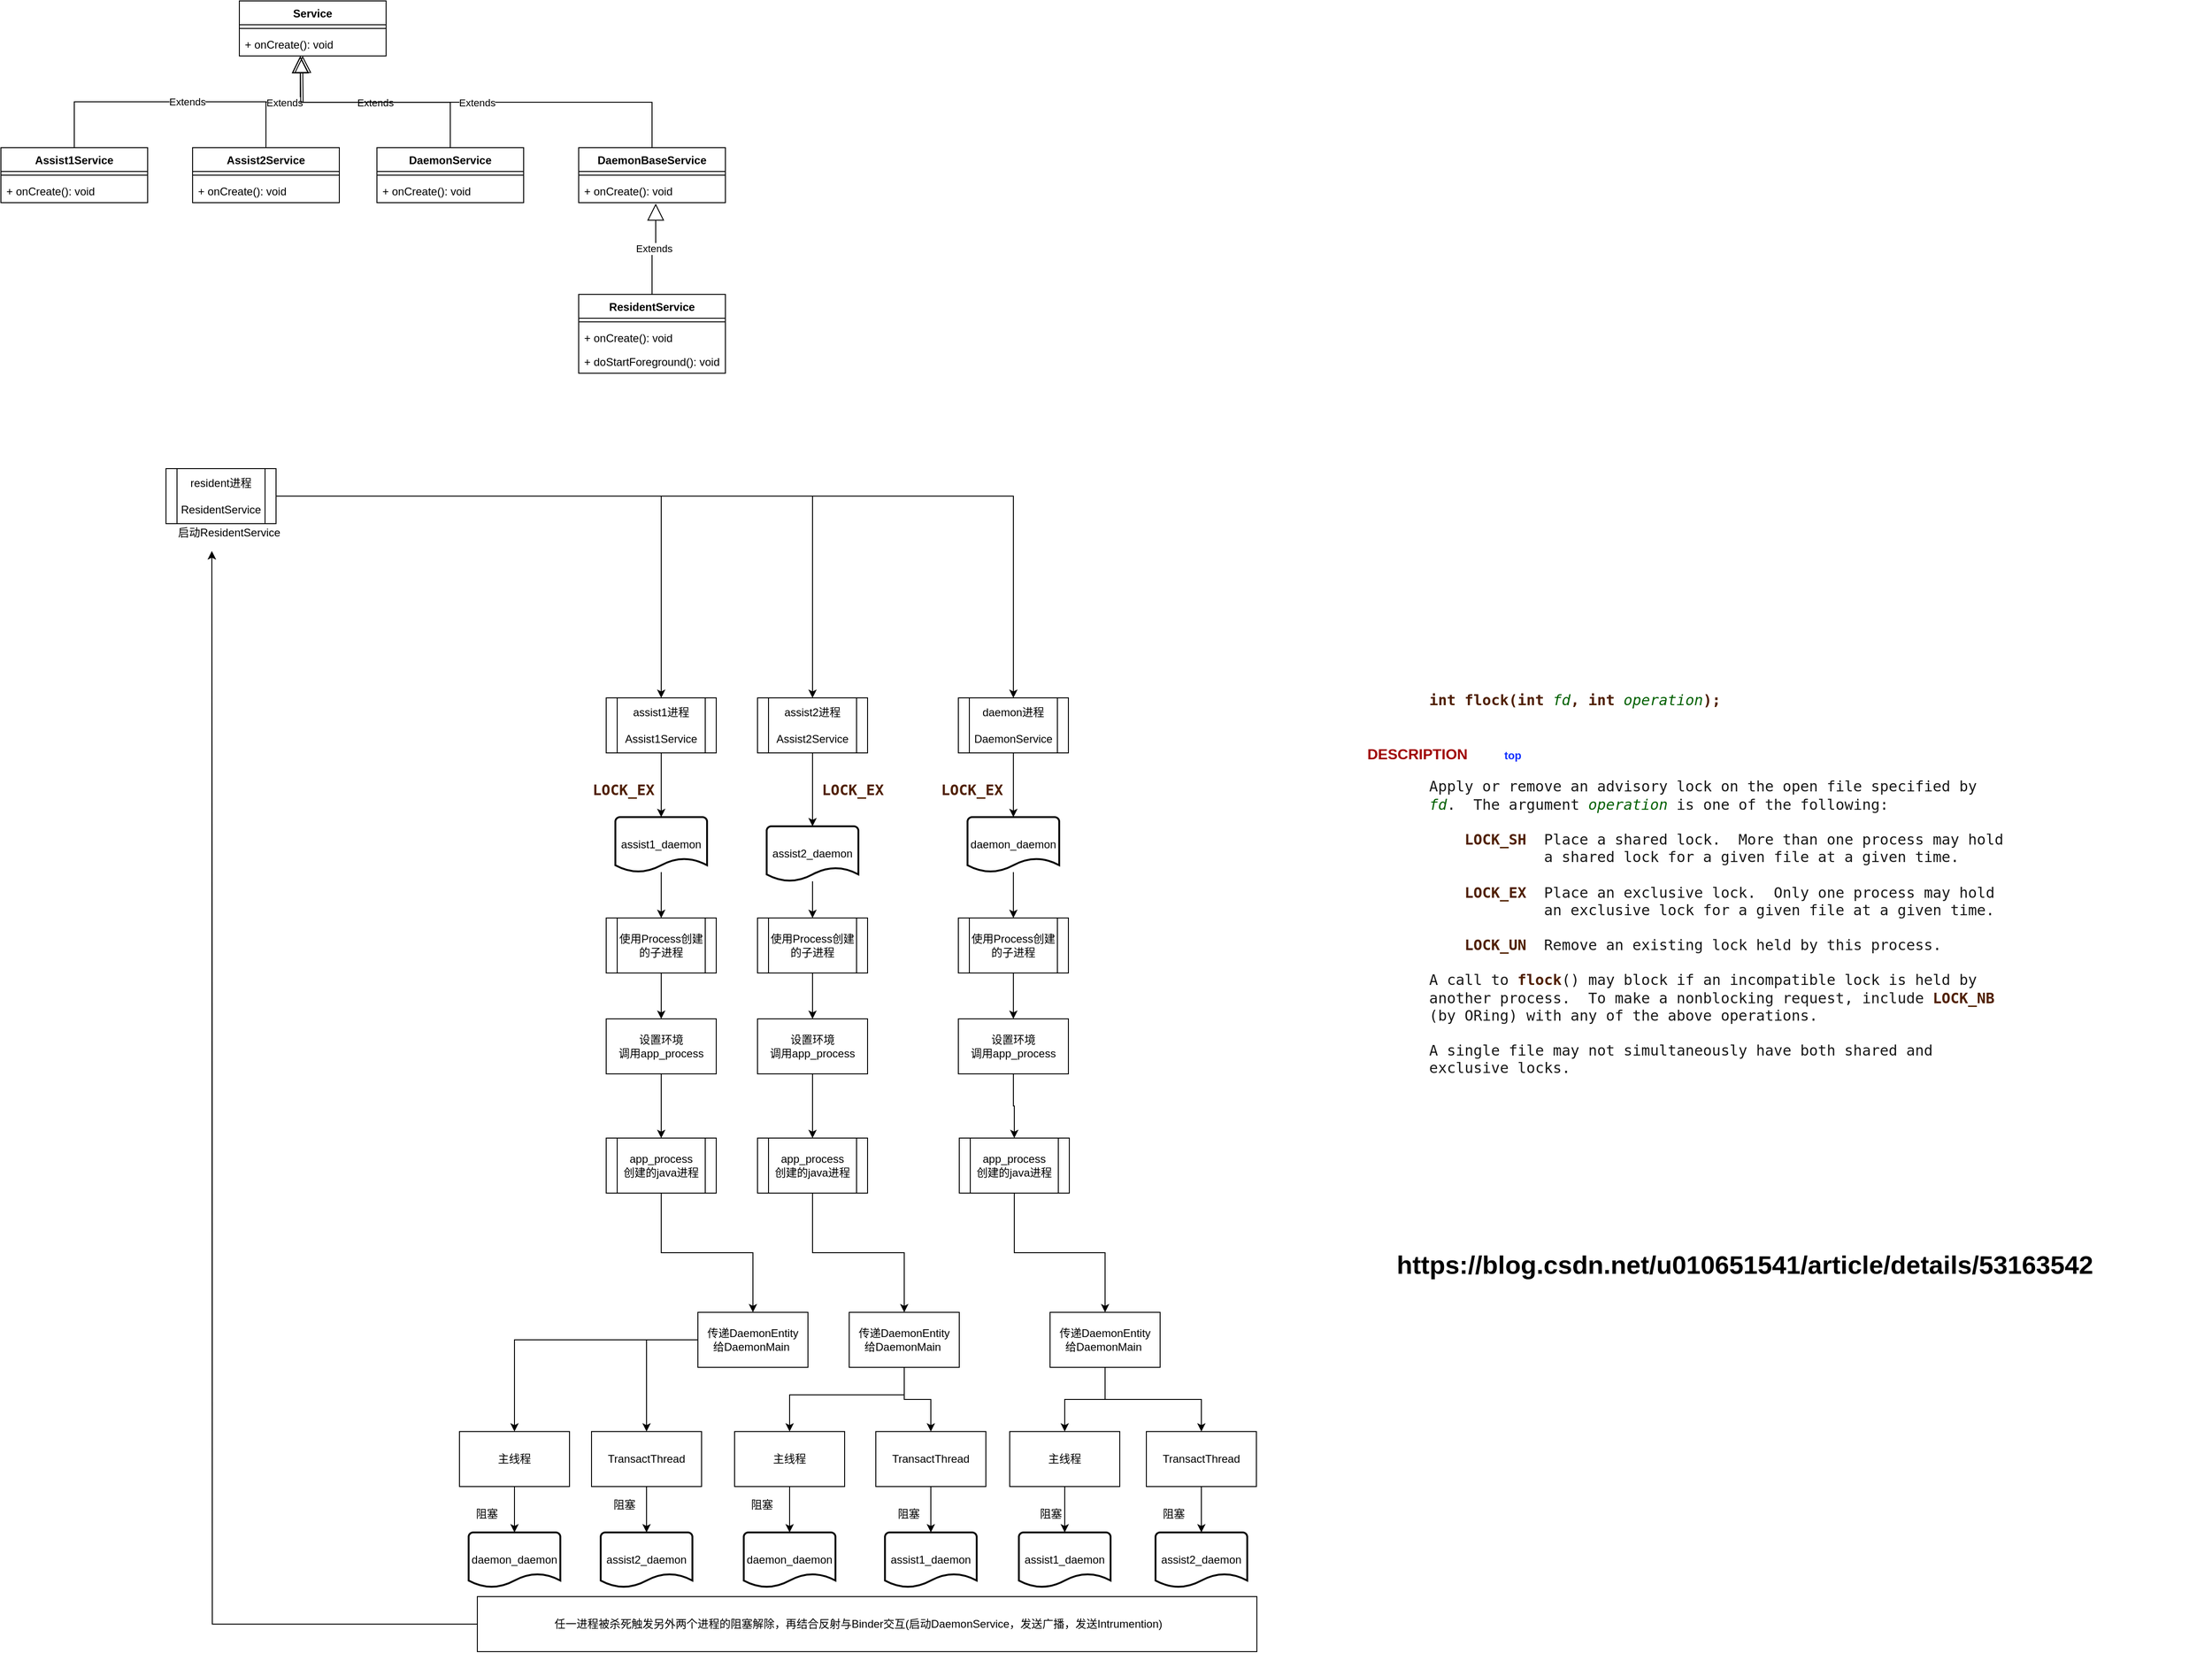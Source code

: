 <mxfile version="14.6.11" type="device"><diagram id="rw_P_wk5QD01GWZdQe3H" name="Page-1"><mxGraphModel dx="1860" dy="1899" grid="1" gridSize="10" guides="1" tooltips="1" connect="1" arrows="1" fold="1" page="1" pageScale="1" pageWidth="827" pageHeight="1169" math="0" shadow="0"><root><mxCell id="0"/><mxCell id="1" parent="0"/><mxCell id="n9msBzMhFrwVP_GC7P4T-9" value="&lt;meta charset=&quot;utf-8&quot;&gt;&lt;pre style=&quot;margin-left: 8px ; font-family: monospace , &amp;quot;courier&amp;quot; ; color: rgb(24 , 24 , 24) ; font-size: 16px ; font-style: normal ; font-weight: 400 ; letter-spacing: normal ; text-indent: 0px ; text-transform: none ; word-spacing: 0px&quot;&gt;       &lt;b style=&quot;color: rgb(80 , 32 , 0)&quot;&gt;int flock(int &lt;/b&gt;&lt;i style=&quot;color: rgb(0 , 96 , 0)&quot;&gt;fd&lt;/i&gt;&lt;b style=&quot;color: rgb(80 , 32 , 0)&quot;&gt;, int &lt;/b&gt;&lt;i style=&quot;color: rgb(0 , 96 , 0)&quot;&gt;operation&lt;/i&gt;&lt;b style=&quot;color: rgb(80 , 32 , 0)&quot;&gt;);&lt;/b&gt;&#10;&lt;/pre&gt;&lt;h2 style=&quot;font-family: helvetica, sans-serif; font-weight: bold; margin-left: 8px; margin-right: 8px; color: rgb(160, 0, 0); margin-top: 25px; padding-top: 15px; font-size: 16px; font-style: normal; letter-spacing: normal; text-indent: 0px; text-transform: none; word-spacing: 0px;&quot;&gt;&lt;a id=&quot;DESCRIPTION&quot; href=&quot;https://man7.org/linux/man-pages/man2/flock.2.html#DESCRIPTION&quot; style=&quot;color: rgb(16 , 48 , 255) ; text-decoration: none&quot;&gt;&lt;/a&gt;DESCRIPTION &amp;nbsp; &amp;nbsp; &amp;nbsp; &amp;nbsp;&lt;span&gt;&amp;nbsp;&lt;/span&gt;&lt;a href=&quot;https://man7.org/linux/man-pages/man2/flock.2.html#top_of_page&quot; style=&quot;color: rgb(16 , 48 , 255) ; text-decoration: none&quot;&gt;&lt;span class=&quot;top-link&quot; style=&quot;font-size: 12px&quot;&gt;top&lt;/span&gt;&lt;/a&gt;&lt;/h2&gt;&lt;pre style=&quot;margin-left: 8px ; font-family: monospace , &amp;quot;courier&amp;quot; ; color: rgb(24 , 24 , 24) ; font-size: 16px ; font-style: normal ; font-weight: 400 ; letter-spacing: normal ; text-indent: 0px ; text-transform: none ; word-spacing: 0px&quot;&gt;       Apply or remove an advisory lock on the open file specified by&#10;       &lt;i style=&quot;color: rgb(0 , 96 , 0)&quot;&gt;fd&lt;/i&gt;.  The argument &lt;i style=&quot;color: rgb(0 , 96 , 0)&quot;&gt;operation&lt;/i&gt; is one of the following:&#10;&#10;           &lt;b style=&quot;color: rgb(80 , 32 , 0)&quot;&gt;LOCK_SH  &lt;/b&gt;Place a shared lock.  More than one process may hold&#10;                    a shared lock for a given file at a given time.&#10;&#10;           &lt;b style=&quot;color: rgb(80 , 32 , 0)&quot;&gt;LOCK_EX  &lt;/b&gt;Place an exclusive lock.  Only one process may hold&#10;                    an exclusive lock for a given file at a given time.&#10;&#10;           &lt;b style=&quot;color: rgb(80 , 32 , 0)&quot;&gt;LOCK_UN  &lt;/b&gt;Remove an existing lock held by this process.&#10;&#10;       A call to &lt;b style=&quot;color: rgb(80 , 32 , 0)&quot;&gt;flock&lt;/b&gt;() may block if an incompatible lock is held by&#10;       another process.  To make a nonblocking request, include &lt;b style=&quot;color: rgb(80 , 32 , 0)&quot;&gt;LOCK_NB&lt;/b&gt;&#10;       (by ORing) with any of the above operations.&#10;&#10;       A single file may not simultaneously have both shared and&#10;       exclusive locks.&#10;&lt;/pre&gt;&lt;br class=&quot;Apple-interchange-newline&quot;&gt;" style="text;whiteSpace=wrap;html=1;" parent="1" vertex="1"><mxGeometry x="850" y="-40" width="550" height="460" as="geometry"/></mxCell><mxCell id="SELJ1RAGJERemipmRytM-29" style="edgeStyle=orthogonalEdgeStyle;rounded=0;orthogonalLoop=1;jettySize=auto;html=1;entryX=0.5;entryY=0;entryDx=0;entryDy=0;entryPerimeter=0;" parent="1" source="SELJ1RAGJERemipmRytM-4" target="SELJ1RAGJERemipmRytM-27" edge="1"><mxGeometry relative="1" as="geometry"/></mxCell><mxCell id="SELJ1RAGJERemipmRytM-4" value="assist1进程&lt;br&gt;&lt;br&gt;Assist1Service" style="shape=process;whiteSpace=wrap;html=1;backgroundOutline=1;" parent="1" vertex="1"><mxGeometry x="30" y="-10" width="120" height="60" as="geometry"/></mxCell><mxCell id="SELJ1RAGJERemipmRytM-30" style="edgeStyle=orthogonalEdgeStyle;rounded=0;orthogonalLoop=1;jettySize=auto;html=1;entryX=0.5;entryY=0;entryDx=0;entryDy=0;entryPerimeter=0;" parent="1" source="SELJ1RAGJERemipmRytM-5" target="SELJ1RAGJERemipmRytM-28" edge="1"><mxGeometry relative="1" as="geometry"/></mxCell><mxCell id="SELJ1RAGJERemipmRytM-5" value="assist2进程&lt;br&gt;&lt;br&gt;Assist2Service" style="shape=process;whiteSpace=wrap;html=1;backgroundOutline=1;" parent="1" vertex="1"><mxGeometry x="195" y="-10" width="120" height="60" as="geometry"/></mxCell><mxCell id="SELJ1RAGJERemipmRytM-143" style="edgeStyle=orthogonalEdgeStyle;rounded=0;orthogonalLoop=1;jettySize=auto;html=1;entryX=0.5;entryY=0;entryDx=0;entryDy=0;" parent="1" source="SELJ1RAGJERemipmRytM-7" target="SELJ1RAGJERemipmRytM-4" edge="1"><mxGeometry relative="1" as="geometry"/></mxCell><mxCell id="SELJ1RAGJERemipmRytM-144" style="edgeStyle=orthogonalEdgeStyle;rounded=0;orthogonalLoop=1;jettySize=auto;html=1;" parent="1" source="SELJ1RAGJERemipmRytM-7" target="SELJ1RAGJERemipmRytM-5" edge="1"><mxGeometry relative="1" as="geometry"/></mxCell><mxCell id="SELJ1RAGJERemipmRytM-145" style="edgeStyle=orthogonalEdgeStyle;rounded=0;orthogonalLoop=1;jettySize=auto;html=1;entryX=0.5;entryY=0;entryDx=0;entryDy=0;" parent="1" source="SELJ1RAGJERemipmRytM-7" target="SELJ1RAGJERemipmRytM-8" edge="1"><mxGeometry relative="1" as="geometry"/></mxCell><mxCell id="SELJ1RAGJERemipmRytM-7" value="resident进程&lt;br&gt;&lt;br&gt;ResidentService" style="shape=process;whiteSpace=wrap;html=1;backgroundOutline=1;" parent="1" vertex="1"><mxGeometry x="-450" y="-260" width="120" height="60" as="geometry"/></mxCell><mxCell id="SELJ1RAGJERemipmRytM-93" style="edgeStyle=orthogonalEdgeStyle;rounded=0;orthogonalLoop=1;jettySize=auto;html=1;" parent="1" source="SELJ1RAGJERemipmRytM-8" target="SELJ1RAGJERemipmRytM-86" edge="1"><mxGeometry relative="1" as="geometry"/></mxCell><mxCell id="SELJ1RAGJERemipmRytM-8" value="daemon进程&lt;br&gt;&lt;br&gt;DaemonService" style="shape=process;whiteSpace=wrap;html=1;backgroundOutline=1;" parent="1" vertex="1"><mxGeometry x="414" y="-10" width="120" height="60" as="geometry"/></mxCell><mxCell id="SELJ1RAGJERemipmRytM-9" value="启动ResidentService" style="text;html=1;strokeColor=none;fillColor=none;align=center;verticalAlign=middle;whiteSpace=wrap;rounded=0;" parent="1" vertex="1"><mxGeometry x="-461" y="-200" width="160" height="20" as="geometry"/></mxCell><mxCell id="SELJ1RAGJERemipmRytM-11" value="ResidentService" style="swimlane;fontStyle=1;align=center;verticalAlign=top;childLayout=stackLayout;horizontal=1;startSize=26;horizontalStack=0;resizeParent=1;resizeParentMax=0;resizeLast=0;collapsible=1;marginBottom=0;" parent="1" vertex="1"><mxGeometry y="-450" width="160" height="86" as="geometry"/></mxCell><mxCell id="SELJ1RAGJERemipmRytM-13" value="" style="line;strokeWidth=1;fillColor=none;align=left;verticalAlign=middle;spacingTop=-1;spacingLeft=3;spacingRight=3;rotatable=0;labelPosition=right;points=[];portConstraint=eastwest;" parent="SELJ1RAGJERemipmRytM-11" vertex="1"><mxGeometry y="26" width="160" height="8" as="geometry"/></mxCell><mxCell id="SELJ1RAGJERemipmRytM-20" value="+ onCreate(): void" style="text;strokeColor=none;fillColor=none;align=left;verticalAlign=top;spacingLeft=4;spacingRight=4;overflow=hidden;rotatable=0;points=[[0,0.5],[1,0.5]];portConstraint=eastwest;" parent="SELJ1RAGJERemipmRytM-11" vertex="1"><mxGeometry y="34" width="160" height="26" as="geometry"/></mxCell><mxCell id="SELJ1RAGJERemipmRytM-14" value="+ doStartForeground(): void" style="text;strokeColor=none;fillColor=none;align=left;verticalAlign=top;spacingLeft=4;spacingRight=4;overflow=hidden;rotatable=0;points=[[0,0.5],[1,0.5]];portConstraint=eastwest;" parent="SELJ1RAGJERemipmRytM-11" vertex="1"><mxGeometry y="60" width="160" height="26" as="geometry"/></mxCell><mxCell id="SELJ1RAGJERemipmRytM-15" value="DaemonBaseService" style="swimlane;fontStyle=1;align=center;verticalAlign=top;childLayout=stackLayout;horizontal=1;startSize=26;horizontalStack=0;resizeParent=1;resizeParentMax=0;resizeLast=0;collapsible=1;marginBottom=0;" parent="1" vertex="1"><mxGeometry y="-610" width="160" height="60" as="geometry"/></mxCell><mxCell id="SELJ1RAGJERemipmRytM-16" value="" style="line;strokeWidth=1;fillColor=none;align=left;verticalAlign=middle;spacingTop=-1;spacingLeft=3;spacingRight=3;rotatable=0;labelPosition=right;points=[];portConstraint=eastwest;" parent="SELJ1RAGJERemipmRytM-15" vertex="1"><mxGeometry y="26" width="160" height="8" as="geometry"/></mxCell><mxCell id="SELJ1RAGJERemipmRytM-17" value="+ onCreate(): void" style="text;strokeColor=none;fillColor=none;align=left;verticalAlign=top;spacingLeft=4;spacingRight=4;overflow=hidden;rotatable=0;points=[[0,0.5],[1,0.5]];portConstraint=eastwest;" parent="SELJ1RAGJERemipmRytM-15" vertex="1"><mxGeometry y="34" width="160" height="26" as="geometry"/></mxCell><mxCell id="SELJ1RAGJERemipmRytM-18" value="Extends" style="endArrow=block;endSize=16;endFill=0;html=1;rounded=0;edgeStyle=orthogonalEdgeStyle;exitX=0.5;exitY=0;exitDx=0;exitDy=0;entryX=0.525;entryY=1.038;entryDx=0;entryDy=0;entryPerimeter=0;" parent="1" source="SELJ1RAGJERemipmRytM-11" target="SELJ1RAGJERemipmRytM-17" edge="1"><mxGeometry width="160" relative="1" as="geometry"><mxPoint x="150" y="-410" as="sourcePoint"/><mxPoint x="90" y="-540" as="targetPoint"/></mxGeometry></mxCell><mxCell id="SELJ1RAGJERemipmRytM-67" style="edgeStyle=orthogonalEdgeStyle;rounded=0;orthogonalLoop=1;jettySize=auto;html=1;entryX=0.5;entryY=0;entryDx=0;entryDy=0;" parent="1" source="SELJ1RAGJERemipmRytM-27" target="SELJ1RAGJERemipmRytM-52" edge="1"><mxGeometry relative="1" as="geometry"/></mxCell><mxCell id="SELJ1RAGJERemipmRytM-27" value="&lt;span&gt;assist1_daemon&lt;/span&gt;" style="strokeWidth=2;html=1;shape=mxgraph.flowchart.document2;whiteSpace=wrap;size=0.25;" parent="1" vertex="1"><mxGeometry x="40" y="120" width="100" height="60" as="geometry"/></mxCell><mxCell id="SELJ1RAGJERemipmRytM-68" style="edgeStyle=orthogonalEdgeStyle;rounded=0;orthogonalLoop=1;jettySize=auto;html=1;entryX=0.5;entryY=0;entryDx=0;entryDy=0;" parent="1" source="SELJ1RAGJERemipmRytM-28" target="SELJ1RAGJERemipmRytM-54" edge="1"><mxGeometry relative="1" as="geometry"/></mxCell><mxCell id="SELJ1RAGJERemipmRytM-28" value="assist2_daemon" style="strokeWidth=2;html=1;shape=mxgraph.flowchart.document2;whiteSpace=wrap;size=0.25;" parent="1" vertex="1"><mxGeometry x="205" y="130" width="100" height="60" as="geometry"/></mxCell><mxCell id="SELJ1RAGJERemipmRytM-31" value="&lt;pre style=&quot;text-align: left ; margin-left: 8px ; font-family: monospace , &amp;#34;courier&amp;#34; ; color: rgb(24 , 24 , 24) ; font-size: 16px&quot;&gt;&lt;b style=&quot;color: rgb(80 , 32 , 0)&quot;&gt;LOCK_EX&lt;/b&gt;&lt;/pre&gt;" style="text;html=1;strokeColor=none;fillColor=none;align=center;verticalAlign=middle;whiteSpace=wrap;rounded=0;" parent="1" vertex="1"><mxGeometry x="10" y="80" width="70" height="20" as="geometry"/></mxCell><mxCell id="SELJ1RAGJERemipmRytM-32" value="&lt;pre style=&quot;text-align: left ; margin-left: 8px ; font-family: monospace , &amp;#34;courier&amp;#34; ; color: rgb(24 , 24 , 24) ; font-size: 16px&quot;&gt;&lt;b style=&quot;color: rgb(80 , 32 , 0)&quot;&gt;LOCK_EX&lt;/b&gt;&lt;/pre&gt;" style="text;html=1;strokeColor=none;fillColor=none;align=center;verticalAlign=middle;whiteSpace=wrap;rounded=0;" parent="1" vertex="1"><mxGeometry x="260" y="80" width="70" height="20" as="geometry"/></mxCell><mxCell id="SELJ1RAGJERemipmRytM-33" value="Service" style="swimlane;fontStyle=1;align=center;verticalAlign=top;childLayout=stackLayout;horizontal=1;startSize=26;horizontalStack=0;resizeParent=1;resizeParentMax=0;resizeLast=0;collapsible=1;marginBottom=0;" parent="1" vertex="1"><mxGeometry x="-370" y="-770" width="160" height="60" as="geometry"/></mxCell><mxCell id="SELJ1RAGJERemipmRytM-34" value="" style="line;strokeWidth=1;fillColor=none;align=left;verticalAlign=middle;spacingTop=-1;spacingLeft=3;spacingRight=3;rotatable=0;labelPosition=right;points=[];portConstraint=eastwest;" parent="SELJ1RAGJERemipmRytM-33" vertex="1"><mxGeometry y="26" width="160" height="8" as="geometry"/></mxCell><mxCell id="SELJ1RAGJERemipmRytM-35" value="+ onCreate(): void" style="text;strokeColor=none;fillColor=none;align=left;verticalAlign=top;spacingLeft=4;spacingRight=4;overflow=hidden;rotatable=0;points=[[0,0.5],[1,0.5]];portConstraint=eastwest;" parent="SELJ1RAGJERemipmRytM-33" vertex="1"><mxGeometry y="34" width="160" height="26" as="geometry"/></mxCell><mxCell id="SELJ1RAGJERemipmRytM-37" value="DaemonService" style="swimlane;fontStyle=1;align=center;verticalAlign=top;childLayout=stackLayout;horizontal=1;startSize=26;horizontalStack=0;resizeParent=1;resizeParentMax=0;resizeLast=0;collapsible=1;marginBottom=0;" parent="1" vertex="1"><mxGeometry x="-220" y="-610" width="160" height="60" as="geometry"/></mxCell><mxCell id="SELJ1RAGJERemipmRytM-38" value="" style="line;strokeWidth=1;fillColor=none;align=left;verticalAlign=middle;spacingTop=-1;spacingLeft=3;spacingRight=3;rotatable=0;labelPosition=right;points=[];portConstraint=eastwest;" parent="SELJ1RAGJERemipmRytM-37" vertex="1"><mxGeometry y="26" width="160" height="8" as="geometry"/></mxCell><mxCell id="SELJ1RAGJERemipmRytM-39" value="+ onCreate(): void" style="text;strokeColor=none;fillColor=none;align=left;verticalAlign=top;spacingLeft=4;spacingRight=4;overflow=hidden;rotatable=0;points=[[0,0.5],[1,0.5]];portConstraint=eastwest;" parent="SELJ1RAGJERemipmRytM-37" vertex="1"><mxGeometry y="34" width="160" height="26" as="geometry"/></mxCell><mxCell id="SELJ1RAGJERemipmRytM-40" value="Assist2Service" style="swimlane;fontStyle=1;align=center;verticalAlign=top;childLayout=stackLayout;horizontal=1;startSize=26;horizontalStack=0;resizeParent=1;resizeParentMax=0;resizeLast=0;collapsible=1;marginBottom=0;" parent="1" vertex="1"><mxGeometry x="-421" y="-610" width="160" height="60" as="geometry"/></mxCell><mxCell id="SELJ1RAGJERemipmRytM-41" value="" style="line;strokeWidth=1;fillColor=none;align=left;verticalAlign=middle;spacingTop=-1;spacingLeft=3;spacingRight=3;rotatable=0;labelPosition=right;points=[];portConstraint=eastwest;" parent="SELJ1RAGJERemipmRytM-40" vertex="1"><mxGeometry y="26" width="160" height="8" as="geometry"/></mxCell><mxCell id="SELJ1RAGJERemipmRytM-42" value="+ onCreate(): void" style="text;strokeColor=none;fillColor=none;align=left;verticalAlign=top;spacingLeft=4;spacingRight=4;overflow=hidden;rotatable=0;points=[[0,0.5],[1,0.5]];portConstraint=eastwest;" parent="SELJ1RAGJERemipmRytM-40" vertex="1"><mxGeometry y="34" width="160" height="26" as="geometry"/></mxCell><mxCell id="SELJ1RAGJERemipmRytM-43" value="Assist1Service" style="swimlane;fontStyle=1;align=center;verticalAlign=top;childLayout=stackLayout;horizontal=1;startSize=26;horizontalStack=0;resizeParent=1;resizeParentMax=0;resizeLast=0;collapsible=1;marginBottom=0;" parent="1" vertex="1"><mxGeometry x="-630" y="-610" width="160" height="60" as="geometry"/></mxCell><mxCell id="SELJ1RAGJERemipmRytM-44" value="" style="line;strokeWidth=1;fillColor=none;align=left;verticalAlign=middle;spacingTop=-1;spacingLeft=3;spacingRight=3;rotatable=0;labelPosition=right;points=[];portConstraint=eastwest;" parent="SELJ1RAGJERemipmRytM-43" vertex="1"><mxGeometry y="26" width="160" height="8" as="geometry"/></mxCell><mxCell id="SELJ1RAGJERemipmRytM-45" value="+ onCreate(): void" style="text;strokeColor=none;fillColor=none;align=left;verticalAlign=top;spacingLeft=4;spacingRight=4;overflow=hidden;rotatable=0;points=[[0,0.5],[1,0.5]];portConstraint=eastwest;" parent="SELJ1RAGJERemipmRytM-43" vertex="1"><mxGeometry y="34" width="160" height="26" as="geometry"/></mxCell><mxCell id="SELJ1RAGJERemipmRytM-59" style="edgeStyle=orthogonalEdgeStyle;rounded=0;orthogonalLoop=1;jettySize=auto;html=1;entryX=0.5;entryY=0;entryDx=0;entryDy=0;" parent="1" source="SELJ1RAGJERemipmRytM-52" target="SELJ1RAGJERemipmRytM-57" edge="1"><mxGeometry relative="1" as="geometry"/></mxCell><mxCell id="SELJ1RAGJERemipmRytM-52" value="使用Process创建的子进程" style="shape=process;whiteSpace=wrap;html=1;backgroundOutline=1;" parent="1" vertex="1"><mxGeometry x="30" y="230" width="120" height="60" as="geometry"/></mxCell><mxCell id="SELJ1RAGJERemipmRytM-60" style="edgeStyle=orthogonalEdgeStyle;rounded=0;orthogonalLoop=1;jettySize=auto;html=1;entryX=0.5;entryY=0;entryDx=0;entryDy=0;" parent="1" source="SELJ1RAGJERemipmRytM-54" target="SELJ1RAGJERemipmRytM-58" edge="1"><mxGeometry relative="1" as="geometry"/></mxCell><mxCell id="SELJ1RAGJERemipmRytM-54" value="使用Process创建的子进程" style="shape=process;whiteSpace=wrap;html=1;backgroundOutline=1;" parent="1" vertex="1"><mxGeometry x="195" y="230" width="120" height="60" as="geometry"/></mxCell><mxCell id="JVr7RzXpJSl_aMfMbEsb-8" value="" style="edgeStyle=orthogonalEdgeStyle;rounded=0;orthogonalLoop=1;jettySize=auto;html=1;" edge="1" parent="1" source="SELJ1RAGJERemipmRytM-57" target="JVr7RzXpJSl_aMfMbEsb-5"><mxGeometry relative="1" as="geometry"/></mxCell><mxCell id="SELJ1RAGJERemipmRytM-57" value="设置环境&lt;br&gt;调用app_process" style="rounded=0;whiteSpace=wrap;html=1;" parent="1" vertex="1"><mxGeometry x="30" y="340" width="120" height="60" as="geometry"/></mxCell><mxCell id="JVr7RzXpJSl_aMfMbEsb-9" value="" style="edgeStyle=orthogonalEdgeStyle;rounded=0;orthogonalLoop=1;jettySize=auto;html=1;" edge="1" parent="1" source="SELJ1RAGJERemipmRytM-58" target="JVr7RzXpJSl_aMfMbEsb-6"><mxGeometry relative="1" as="geometry"/></mxCell><mxCell id="SELJ1RAGJERemipmRytM-58" value="设置环境&lt;br&gt;调用app_process&lt;span&gt;&lt;br&gt;&lt;/span&gt;" style="rounded=0;whiteSpace=wrap;html=1;" parent="1" vertex="1"><mxGeometry x="195" y="340" width="120" height="60" as="geometry"/></mxCell><mxCell id="SELJ1RAGJERemipmRytM-126" style="edgeStyle=orthogonalEdgeStyle;rounded=0;orthogonalLoop=1;jettySize=auto;html=1;entryX=0.5;entryY=0;entryDx=0;entryDy=0;" parent="1" source="SELJ1RAGJERemipmRytM-61" target="SELJ1RAGJERemipmRytM-94" edge="1"><mxGeometry relative="1" as="geometry"/></mxCell><mxCell id="SELJ1RAGJERemipmRytM-127" style="edgeStyle=orthogonalEdgeStyle;rounded=0;orthogonalLoop=1;jettySize=auto;html=1;" parent="1" source="SELJ1RAGJERemipmRytM-61" target="SELJ1RAGJERemipmRytM-95" edge="1"><mxGeometry relative="1" as="geometry"><Array as="points"><mxPoint x="74" y="690"/></Array></mxGeometry></mxCell><mxCell id="SELJ1RAGJERemipmRytM-61" value="传递DaemonEntity&lt;br&gt;给DaemonMain&amp;nbsp;" style="rounded=0;whiteSpace=wrap;html=1;" parent="1" vertex="1"><mxGeometry x="130" y="660" width="120" height="60" as="geometry"/></mxCell><mxCell id="SELJ1RAGJERemipmRytM-128" style="edgeStyle=orthogonalEdgeStyle;rounded=0;orthogonalLoop=1;jettySize=auto;html=1;entryX=0.5;entryY=0;entryDx=0;entryDy=0;" parent="1" source="SELJ1RAGJERemipmRytM-65" target="SELJ1RAGJERemipmRytM-107" edge="1"><mxGeometry relative="1" as="geometry"><Array as="points"><mxPoint x="355" y="750"/><mxPoint x="230" y="750"/></Array></mxGeometry></mxCell><mxCell id="SELJ1RAGJERemipmRytM-129" style="edgeStyle=orthogonalEdgeStyle;rounded=0;orthogonalLoop=1;jettySize=auto;html=1;" parent="1" source="SELJ1RAGJERemipmRytM-65" target="SELJ1RAGJERemipmRytM-109" edge="1"><mxGeometry relative="1" as="geometry"/></mxCell><mxCell id="SELJ1RAGJERemipmRytM-65" value="传递DaemonEntity&lt;br&gt;给DaemonMain&amp;nbsp;" style="rounded=0;whiteSpace=wrap;html=1;" parent="1" vertex="1"><mxGeometry x="295" y="660" width="120" height="60" as="geometry"/></mxCell><mxCell id="SELJ1RAGJERemipmRytM-85" style="edgeStyle=orthogonalEdgeStyle;rounded=0;orthogonalLoop=1;jettySize=auto;html=1;entryX=0.5;entryY=0;entryDx=0;entryDy=0;" parent="1" source="SELJ1RAGJERemipmRytM-86" target="SELJ1RAGJERemipmRytM-89" edge="1"><mxGeometry relative="1" as="geometry"/></mxCell><mxCell id="SELJ1RAGJERemipmRytM-86" value="&lt;span&gt;daemon_daemon&lt;/span&gt;" style="strokeWidth=2;html=1;shape=mxgraph.flowchart.document2;whiteSpace=wrap;size=0.25;" parent="1" vertex="1"><mxGeometry x="424" y="120" width="100" height="60" as="geometry"/></mxCell><mxCell id="SELJ1RAGJERemipmRytM-87" value="&lt;pre style=&quot;text-align: left ; margin-left: 8px ; font-family: monospace , &amp;#34;courier&amp;#34; ; color: rgb(24 , 24 , 24) ; font-size: 16px&quot;&gt;&lt;b style=&quot;color: rgb(80 , 32 , 0)&quot;&gt;LOCK_EX&lt;/b&gt;&lt;/pre&gt;" style="text;html=1;strokeColor=none;fillColor=none;align=center;verticalAlign=middle;whiteSpace=wrap;rounded=0;" parent="1" vertex="1"><mxGeometry x="390" y="80" width="70" height="20" as="geometry"/></mxCell><mxCell id="SELJ1RAGJERemipmRytM-88" style="edgeStyle=orthogonalEdgeStyle;rounded=0;orthogonalLoop=1;jettySize=auto;html=1;entryX=0.5;entryY=0;entryDx=0;entryDy=0;" parent="1" source="SELJ1RAGJERemipmRytM-89" target="SELJ1RAGJERemipmRytM-91" edge="1"><mxGeometry relative="1" as="geometry"/></mxCell><mxCell id="SELJ1RAGJERemipmRytM-89" value="使用Process创建的子进程" style="shape=process;whiteSpace=wrap;html=1;backgroundOutline=1;" parent="1" vertex="1"><mxGeometry x="414" y="230" width="120" height="60" as="geometry"/></mxCell><mxCell id="JVr7RzXpJSl_aMfMbEsb-10" value="" style="edgeStyle=orthogonalEdgeStyle;rounded=0;orthogonalLoop=1;jettySize=auto;html=1;" edge="1" parent="1" source="SELJ1RAGJERemipmRytM-91" target="JVr7RzXpJSl_aMfMbEsb-7"><mxGeometry relative="1" as="geometry"/></mxCell><mxCell id="SELJ1RAGJERemipmRytM-91" value="&lt;span&gt;设置环境&lt;br&gt;&lt;/span&gt;调用app_process&lt;span&gt;&lt;br&gt;&lt;/span&gt;" style="rounded=0;whiteSpace=wrap;html=1;" parent="1" vertex="1"><mxGeometry x="414" y="340" width="120" height="60" as="geometry"/></mxCell><mxCell id="SELJ1RAGJERemipmRytM-130" style="edgeStyle=orthogonalEdgeStyle;rounded=0;orthogonalLoop=1;jettySize=auto;html=1;entryX=0.5;entryY=0;entryDx=0;entryDy=0;" parent="1" source="SELJ1RAGJERemipmRytM-92" target="SELJ1RAGJERemipmRytM-101" edge="1"><mxGeometry relative="1" as="geometry"/></mxCell><mxCell id="SELJ1RAGJERemipmRytM-131" style="edgeStyle=orthogonalEdgeStyle;rounded=0;orthogonalLoop=1;jettySize=auto;html=1;entryX=0.5;entryY=0;entryDx=0;entryDy=0;" parent="1" source="SELJ1RAGJERemipmRytM-92" target="SELJ1RAGJERemipmRytM-103" edge="1"><mxGeometry relative="1" as="geometry"/></mxCell><mxCell id="SELJ1RAGJERemipmRytM-92" value="传递DaemonEntity&lt;br&gt;给DaemonMain&amp;nbsp;" style="rounded=0;whiteSpace=wrap;html=1;" parent="1" vertex="1"><mxGeometry x="514" y="660" width="120" height="60" as="geometry"/></mxCell><mxCell id="SELJ1RAGJERemipmRytM-97" style="edgeStyle=orthogonalEdgeStyle;rounded=0;orthogonalLoop=1;jettySize=auto;html=1;entryX=0.5;entryY=0;entryDx=0;entryDy=0;entryPerimeter=0;" parent="1" source="SELJ1RAGJERemipmRytM-94" target="SELJ1RAGJERemipmRytM-96" edge="1"><mxGeometry relative="1" as="geometry"/></mxCell><mxCell id="SELJ1RAGJERemipmRytM-94" value="主线程" style="rounded=0;whiteSpace=wrap;html=1;" parent="1" vertex="1"><mxGeometry x="-130" y="790" width="120" height="60" as="geometry"/></mxCell><mxCell id="SELJ1RAGJERemipmRytM-99" style="edgeStyle=orthogonalEdgeStyle;rounded=0;orthogonalLoop=1;jettySize=auto;html=1;entryX=0.5;entryY=0;entryDx=0;entryDy=0;entryPerimeter=0;" parent="1" source="SELJ1RAGJERemipmRytM-95" target="SELJ1RAGJERemipmRytM-98" edge="1"><mxGeometry relative="1" as="geometry"/></mxCell><mxCell id="SELJ1RAGJERemipmRytM-95" value="TransactThread" style="rounded=0;whiteSpace=wrap;html=1;" parent="1" vertex="1"><mxGeometry x="14" y="790" width="120" height="60" as="geometry"/></mxCell><mxCell id="SELJ1RAGJERemipmRytM-96" value="&lt;span&gt;daemon_daemon&lt;/span&gt;" style="strokeWidth=2;html=1;shape=mxgraph.flowchart.document2;whiteSpace=wrap;size=0.25;" parent="1" vertex="1"><mxGeometry x="-120" y="900" width="100" height="60" as="geometry"/></mxCell><mxCell id="SELJ1RAGJERemipmRytM-98" value="&lt;span&gt;assist2_daemon&lt;/span&gt;" style="strokeWidth=2;html=1;shape=mxgraph.flowchart.document2;whiteSpace=wrap;size=0.25;" parent="1" vertex="1"><mxGeometry x="24" y="900" width="100" height="60" as="geometry"/></mxCell><mxCell id="SELJ1RAGJERemipmRytM-100" style="edgeStyle=orthogonalEdgeStyle;rounded=0;orthogonalLoop=1;jettySize=auto;html=1;entryX=0.5;entryY=0;entryDx=0;entryDy=0;entryPerimeter=0;" parent="1" source="SELJ1RAGJERemipmRytM-101" target="SELJ1RAGJERemipmRytM-104" edge="1"><mxGeometry relative="1" as="geometry"/></mxCell><mxCell id="SELJ1RAGJERemipmRytM-101" value="主线程" style="rounded=0;whiteSpace=wrap;html=1;" parent="1" vertex="1"><mxGeometry x="470" y="790" width="120" height="60" as="geometry"/></mxCell><mxCell id="SELJ1RAGJERemipmRytM-102" style="edgeStyle=orthogonalEdgeStyle;rounded=0;orthogonalLoop=1;jettySize=auto;html=1;entryX=0.5;entryY=0;entryDx=0;entryDy=0;entryPerimeter=0;" parent="1" source="SELJ1RAGJERemipmRytM-103" target="SELJ1RAGJERemipmRytM-105" edge="1"><mxGeometry relative="1" as="geometry"/></mxCell><mxCell id="SELJ1RAGJERemipmRytM-103" value="TransactThread" style="rounded=0;whiteSpace=wrap;html=1;" parent="1" vertex="1"><mxGeometry x="619" y="790" width="120" height="60" as="geometry"/></mxCell><mxCell id="SELJ1RAGJERemipmRytM-104" value="&lt;span&gt;assist1_daemon&lt;/span&gt;" style="strokeWidth=2;html=1;shape=mxgraph.flowchart.document2;whiteSpace=wrap;size=0.25;" parent="1" vertex="1"><mxGeometry x="480" y="900" width="100" height="60" as="geometry"/></mxCell><mxCell id="SELJ1RAGJERemipmRytM-105" value="&lt;span&gt;assist2_daemon&lt;/span&gt;" style="strokeWidth=2;html=1;shape=mxgraph.flowchart.document2;whiteSpace=wrap;size=0.25;" parent="1" vertex="1"><mxGeometry x="629" y="900" width="100" height="60" as="geometry"/></mxCell><mxCell id="SELJ1RAGJERemipmRytM-106" style="edgeStyle=orthogonalEdgeStyle;rounded=0;orthogonalLoop=1;jettySize=auto;html=1;entryX=0.5;entryY=0;entryDx=0;entryDy=0;entryPerimeter=0;" parent="1" source="SELJ1RAGJERemipmRytM-107" target="SELJ1RAGJERemipmRytM-110" edge="1"><mxGeometry relative="1" as="geometry"/></mxCell><mxCell id="SELJ1RAGJERemipmRytM-107" value="主线程" style="rounded=0;whiteSpace=wrap;html=1;" parent="1" vertex="1"><mxGeometry x="170" y="790" width="120" height="60" as="geometry"/></mxCell><mxCell id="SELJ1RAGJERemipmRytM-108" style="edgeStyle=orthogonalEdgeStyle;rounded=0;orthogonalLoop=1;jettySize=auto;html=1;entryX=0.5;entryY=0;entryDx=0;entryDy=0;entryPerimeter=0;" parent="1" source="SELJ1RAGJERemipmRytM-109" target="SELJ1RAGJERemipmRytM-111" edge="1"><mxGeometry relative="1" as="geometry"/></mxCell><mxCell id="SELJ1RAGJERemipmRytM-109" value="TransactThread" style="rounded=0;whiteSpace=wrap;html=1;" parent="1" vertex="1"><mxGeometry x="324" y="790" width="120" height="60" as="geometry"/></mxCell><mxCell id="SELJ1RAGJERemipmRytM-110" value="&lt;span&gt;daemon_daemon&lt;/span&gt;" style="strokeWidth=2;html=1;shape=mxgraph.flowchart.document2;whiteSpace=wrap;size=0.25;" parent="1" vertex="1"><mxGeometry x="180" y="900" width="100" height="60" as="geometry"/></mxCell><mxCell id="SELJ1RAGJERemipmRytM-111" value="&lt;span&gt;assist1_daemon&lt;/span&gt;" style="strokeWidth=2;html=1;shape=mxgraph.flowchart.document2;whiteSpace=wrap;size=0.25;" parent="1" vertex="1"><mxGeometry x="334" y="900" width="100" height="60" as="geometry"/></mxCell><mxCell id="SELJ1RAGJERemipmRytM-112" value="阻塞" style="text;html=1;strokeColor=none;fillColor=none;align=center;verticalAlign=middle;whiteSpace=wrap;rounded=0;" parent="1" vertex="1"><mxGeometry x="180" y="860" width="40" height="20" as="geometry"/></mxCell><mxCell id="SELJ1RAGJERemipmRytM-120" value="阻塞" style="text;html=1;strokeColor=none;fillColor=none;align=center;verticalAlign=middle;whiteSpace=wrap;rounded=0;" parent="1" vertex="1"><mxGeometry x="30" y="860" width="40" height="20" as="geometry"/></mxCell><mxCell id="SELJ1RAGJERemipmRytM-121" value="阻塞" style="text;html=1;strokeColor=none;fillColor=none;align=center;verticalAlign=middle;whiteSpace=wrap;rounded=0;" parent="1" vertex="1"><mxGeometry x="-120" y="870" width="40" height="20" as="geometry"/></mxCell><mxCell id="SELJ1RAGJERemipmRytM-122" value="阻塞" style="text;html=1;strokeColor=none;fillColor=none;align=center;verticalAlign=middle;whiteSpace=wrap;rounded=0;" parent="1" vertex="1"><mxGeometry x="629" y="870" width="40" height="20" as="geometry"/></mxCell><mxCell id="SELJ1RAGJERemipmRytM-123" value="阻塞" style="text;html=1;strokeColor=none;fillColor=none;align=center;verticalAlign=middle;whiteSpace=wrap;rounded=0;" parent="1" vertex="1"><mxGeometry x="495" y="870" width="40" height="20" as="geometry"/></mxCell><mxCell id="SELJ1RAGJERemipmRytM-124" value="阻塞" style="text;html=1;strokeColor=none;fillColor=none;align=center;verticalAlign=middle;whiteSpace=wrap;rounded=0;" parent="1" vertex="1"><mxGeometry x="340" y="870" width="40" height="20" as="geometry"/></mxCell><mxCell id="SELJ1RAGJERemipmRytM-132" value="" style="rounded=0;whiteSpace=wrap;html=1;" parent="1" vertex="1"><mxGeometry x="-110.5" y="970" width="850" height="60" as="geometry"/></mxCell><mxCell id="SELJ1RAGJERemipmRytM-137" style="edgeStyle=orthogonalEdgeStyle;rounded=0;orthogonalLoop=1;jettySize=auto;html=1;" parent="1" source="SELJ1RAGJERemipmRytM-133" edge="1"><mxGeometry relative="1" as="geometry"><mxPoint x="-400" y="-170" as="targetPoint"/></mxGeometry></mxCell><mxCell id="SELJ1RAGJERemipmRytM-133" value="任一进程被杀死触发另外两个进程的阻塞解除，再结合反射与Binder交互(启动DaemonService，发送广播，发送Intrumention)" style="text;html=1;strokeColor=none;fillColor=none;align=center;verticalAlign=middle;whiteSpace=wrap;rounded=0;" parent="1" vertex="1"><mxGeometry x="-110.5" y="980" width="830" height="40" as="geometry"/></mxCell><mxCell id="SELJ1RAGJERemipmRytM-138" style="edgeStyle=orthogonalEdgeStyle;rounded=0;orthogonalLoop=1;jettySize=auto;html=1;" parent="1" source="SELJ1RAGJERemipmRytM-133" edge="1"><mxGeometry relative="1" as="geometry"><mxPoint x="-400" y="-170" as="targetPoint"/><mxPoint x="-220" y="860" as="sourcePoint"/></mxGeometry></mxCell><mxCell id="SELJ1RAGJERemipmRytM-147" value="Extends" style="endArrow=block;endSize=16;endFill=0;html=1;rounded=0;edgeStyle=orthogonalEdgeStyle;entryX=0.415;entryY=1.013;entryDx=0;entryDy=0;entryPerimeter=0;exitX=0.5;exitY=0;exitDx=0;exitDy=0;" parent="1" source="SELJ1RAGJERemipmRytM-43" target="SELJ1RAGJERemipmRytM-35" edge="1"><mxGeometry width="160" relative="1" as="geometry"><mxPoint x="-140" y="-410" as="sourcePoint"/><mxPoint x="20" y="-410" as="targetPoint"/></mxGeometry></mxCell><mxCell id="SELJ1RAGJERemipmRytM-148" value="Extends" style="endArrow=block;endSize=16;endFill=0;html=1;rounded=0;edgeStyle=orthogonalEdgeStyle;entryX=0.415;entryY=1.013;entryDx=0;entryDy=0;entryPerimeter=0;exitX=0.5;exitY=0;exitDx=0;exitDy=0;" parent="1" source="SELJ1RAGJERemipmRytM-40" edge="1"><mxGeometry width="160" relative="1" as="geometry"><mxPoint x="-550.0" y="-610.34" as="sourcePoint"/><mxPoint x="-303.6" y="-710.002" as="targetPoint"/></mxGeometry></mxCell><mxCell id="SELJ1RAGJERemipmRytM-149" value="Extends" style="endArrow=block;endSize=16;endFill=0;html=1;rounded=0;edgeStyle=orthogonalEdgeStyle;entryX=0.415;entryY=1.013;entryDx=0;entryDy=0;entryPerimeter=0;exitX=0.5;exitY=0;exitDx=0;exitDy=0;" parent="1" source="SELJ1RAGJERemipmRytM-37" edge="1"><mxGeometry width="160" relative="1" as="geometry"><mxPoint x="-550.0" y="-610" as="sourcePoint"/><mxPoint x="-303.6" y="-709.662" as="targetPoint"/></mxGeometry></mxCell><mxCell id="SELJ1RAGJERemipmRytM-150" value="Extends" style="endArrow=block;endSize=16;endFill=0;html=1;rounded=0;edgeStyle=orthogonalEdgeStyle;exitX=0.5;exitY=0;exitDx=0;exitDy=0;" parent="1" source="SELJ1RAGJERemipmRytM-15" edge="1"><mxGeometry width="160" relative="1" as="geometry"><mxPoint x="-681.0" y="-590" as="sourcePoint"/><mxPoint x="-301" y="-710" as="targetPoint"/></mxGeometry></mxCell><mxCell id="JVr7RzXpJSl_aMfMbEsb-11" value="" style="edgeStyle=orthogonalEdgeStyle;rounded=0;orthogonalLoop=1;jettySize=auto;html=1;" edge="1" parent="1" source="JVr7RzXpJSl_aMfMbEsb-5" target="SELJ1RAGJERemipmRytM-61"><mxGeometry relative="1" as="geometry"/></mxCell><mxCell id="JVr7RzXpJSl_aMfMbEsb-5" value="app_process&lt;br&gt;创建的java进程" style="shape=process;whiteSpace=wrap;html=1;backgroundOutline=1;" vertex="1" parent="1"><mxGeometry x="30" y="470" width="120" height="60" as="geometry"/></mxCell><mxCell id="JVr7RzXpJSl_aMfMbEsb-12" value="" style="edgeStyle=orthogonalEdgeStyle;rounded=0;orthogonalLoop=1;jettySize=auto;html=1;" edge="1" parent="1" source="JVr7RzXpJSl_aMfMbEsb-6" target="SELJ1RAGJERemipmRytM-65"><mxGeometry relative="1" as="geometry"/></mxCell><mxCell id="JVr7RzXpJSl_aMfMbEsb-6" value="app_process&lt;br&gt;创建的java进程" style="shape=process;whiteSpace=wrap;html=1;backgroundOutline=1;" vertex="1" parent="1"><mxGeometry x="195" y="470" width="120" height="60" as="geometry"/></mxCell><mxCell id="JVr7RzXpJSl_aMfMbEsb-13" value="" style="edgeStyle=orthogonalEdgeStyle;rounded=0;orthogonalLoop=1;jettySize=auto;html=1;" edge="1" parent="1" source="JVr7RzXpJSl_aMfMbEsb-7" target="SELJ1RAGJERemipmRytM-92"><mxGeometry relative="1" as="geometry"/></mxCell><mxCell id="JVr7RzXpJSl_aMfMbEsb-7" value="app_process&lt;br&gt;创建的java进程" style="shape=process;whiteSpace=wrap;html=1;backgroundOutline=1;" vertex="1" parent="1"><mxGeometry x="415" y="470" width="120" height="60" as="geometry"/></mxCell><UserObject label="&lt;font style=&quot;font-size: 28px&quot;&gt;&lt;b&gt;https://blog.csdn.net/u010651541/article/details/53163542&lt;/b&gt;&lt;/font&gt;" link="https://blog.csdn.net/u010651541/article/details/53163542" id="JVr7RzXpJSl_aMfMbEsb-15"><mxCell style="text;whiteSpace=wrap;html=1;" vertex="1" parent="1"><mxGeometry x="890" y="585" width="890" height="30" as="geometry"/></mxCell></UserObject></root></mxGraphModel></diagram></mxfile>
